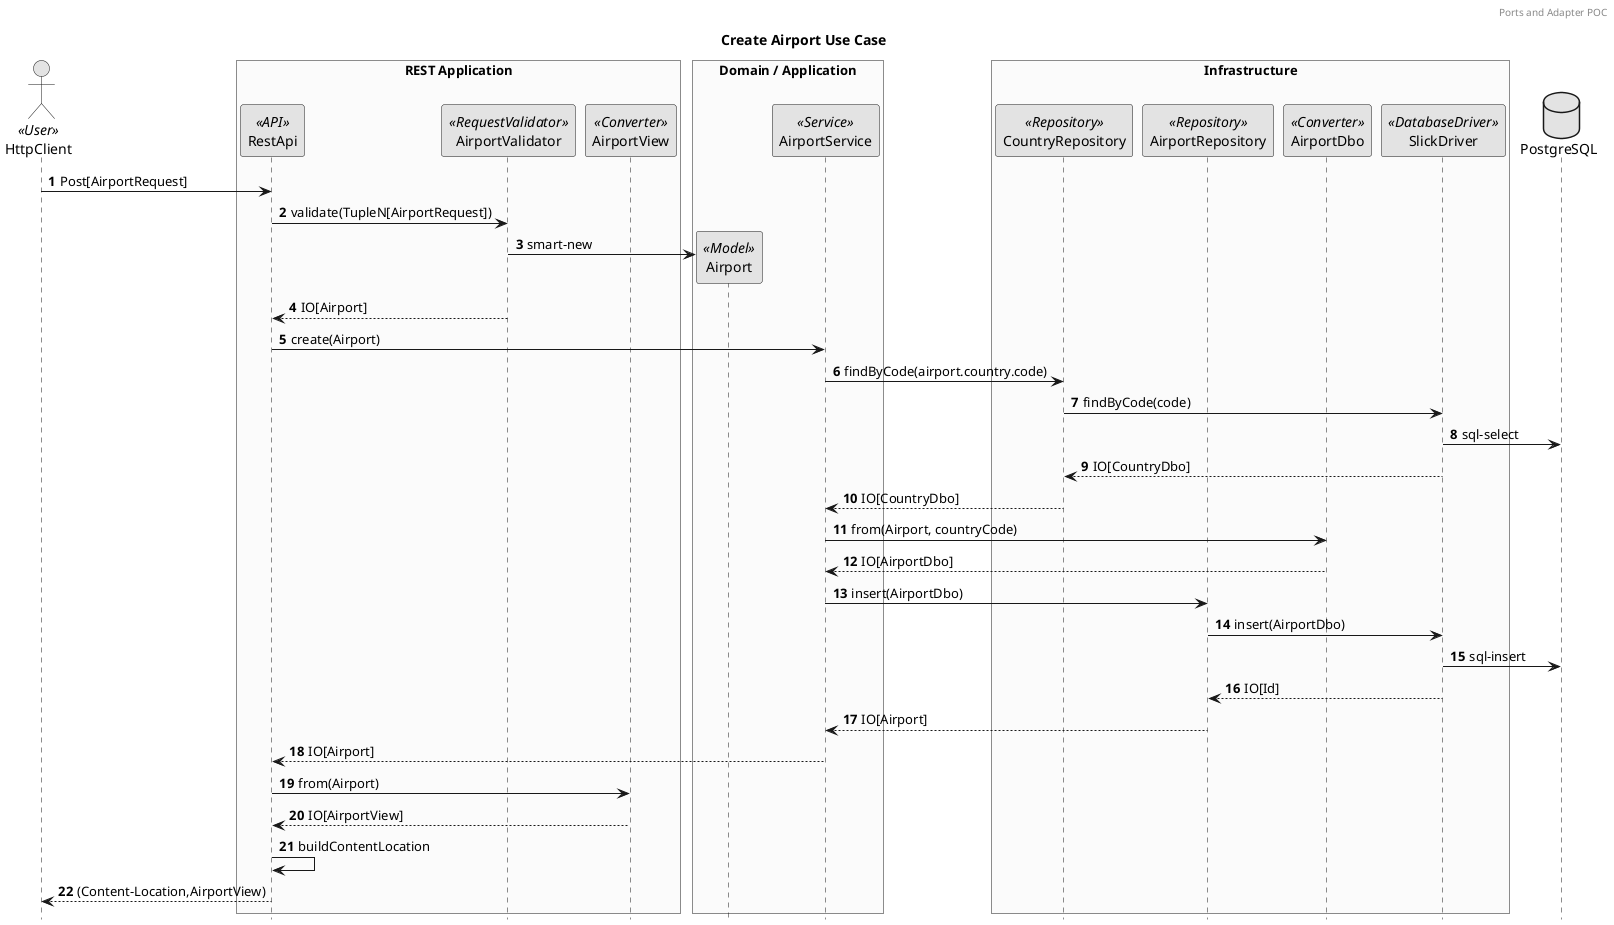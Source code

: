 @startuml
skinparam monochrome true
skinparam BoxPadding 5
header Ports and Adapter POC
title Create Airport Use Case

hide footbox
actor HttpClient as user << User >>

box "REST Application" #FBFBFB
 participant "RestApi" as api << API >>
 participant "AirportValidator" as validator << RequestValidator >>
 participant "AirportView" as view << Converter >>
end box
box "Domain / Application" #FBFBFB
 participant "Airport" as airport << Model >>
 participant "AirportService" as service << Service >>
end box
box "Infrastructure" #FBFBFB
 participant "CountryRepository" as countryRepo << Repository >>
 participant "AirportRepository" as airportRepo << Repository >>
 participant "AirportDbo" as dbo << Converter >>
 participant "SlickDriver" as db << DatabaseDriver >>
end box

database PostgreSQL as pgdb

autonumber
user -> api: Post[AirportRequest]
api -> validator : validate(TupleN[AirportRequest])
validator -> airport ** : smart-new
validator --> api: IO[Airport]
api -> service: create(Airport)
service -> countryRepo : findByCode(airport.country.code)
countryRepo -> db: findByCode(code)
db -> pgdb : sql-select
db --> countryRepo: IO[CountryDbo]
countryRepo --> service: IO[CountryDbo]
service -> dbo: from(Airport, countryCode)
dbo --> service: IO[AirportDbo]
service -> airportRepo: insert(AirportDbo)
airportRepo -> db : insert(AirportDbo)
db -> pgdb : sql-insert
db --> airportRepo : IO[Id]
airportRepo --> service : IO[Airport]
service --> api : IO[Airport]
api -> view : from(Airport)
view --> api : IO[AirportView]
api -> api: buildContentLocation
api --> user : (Content-Location,AirportView)
@enduml